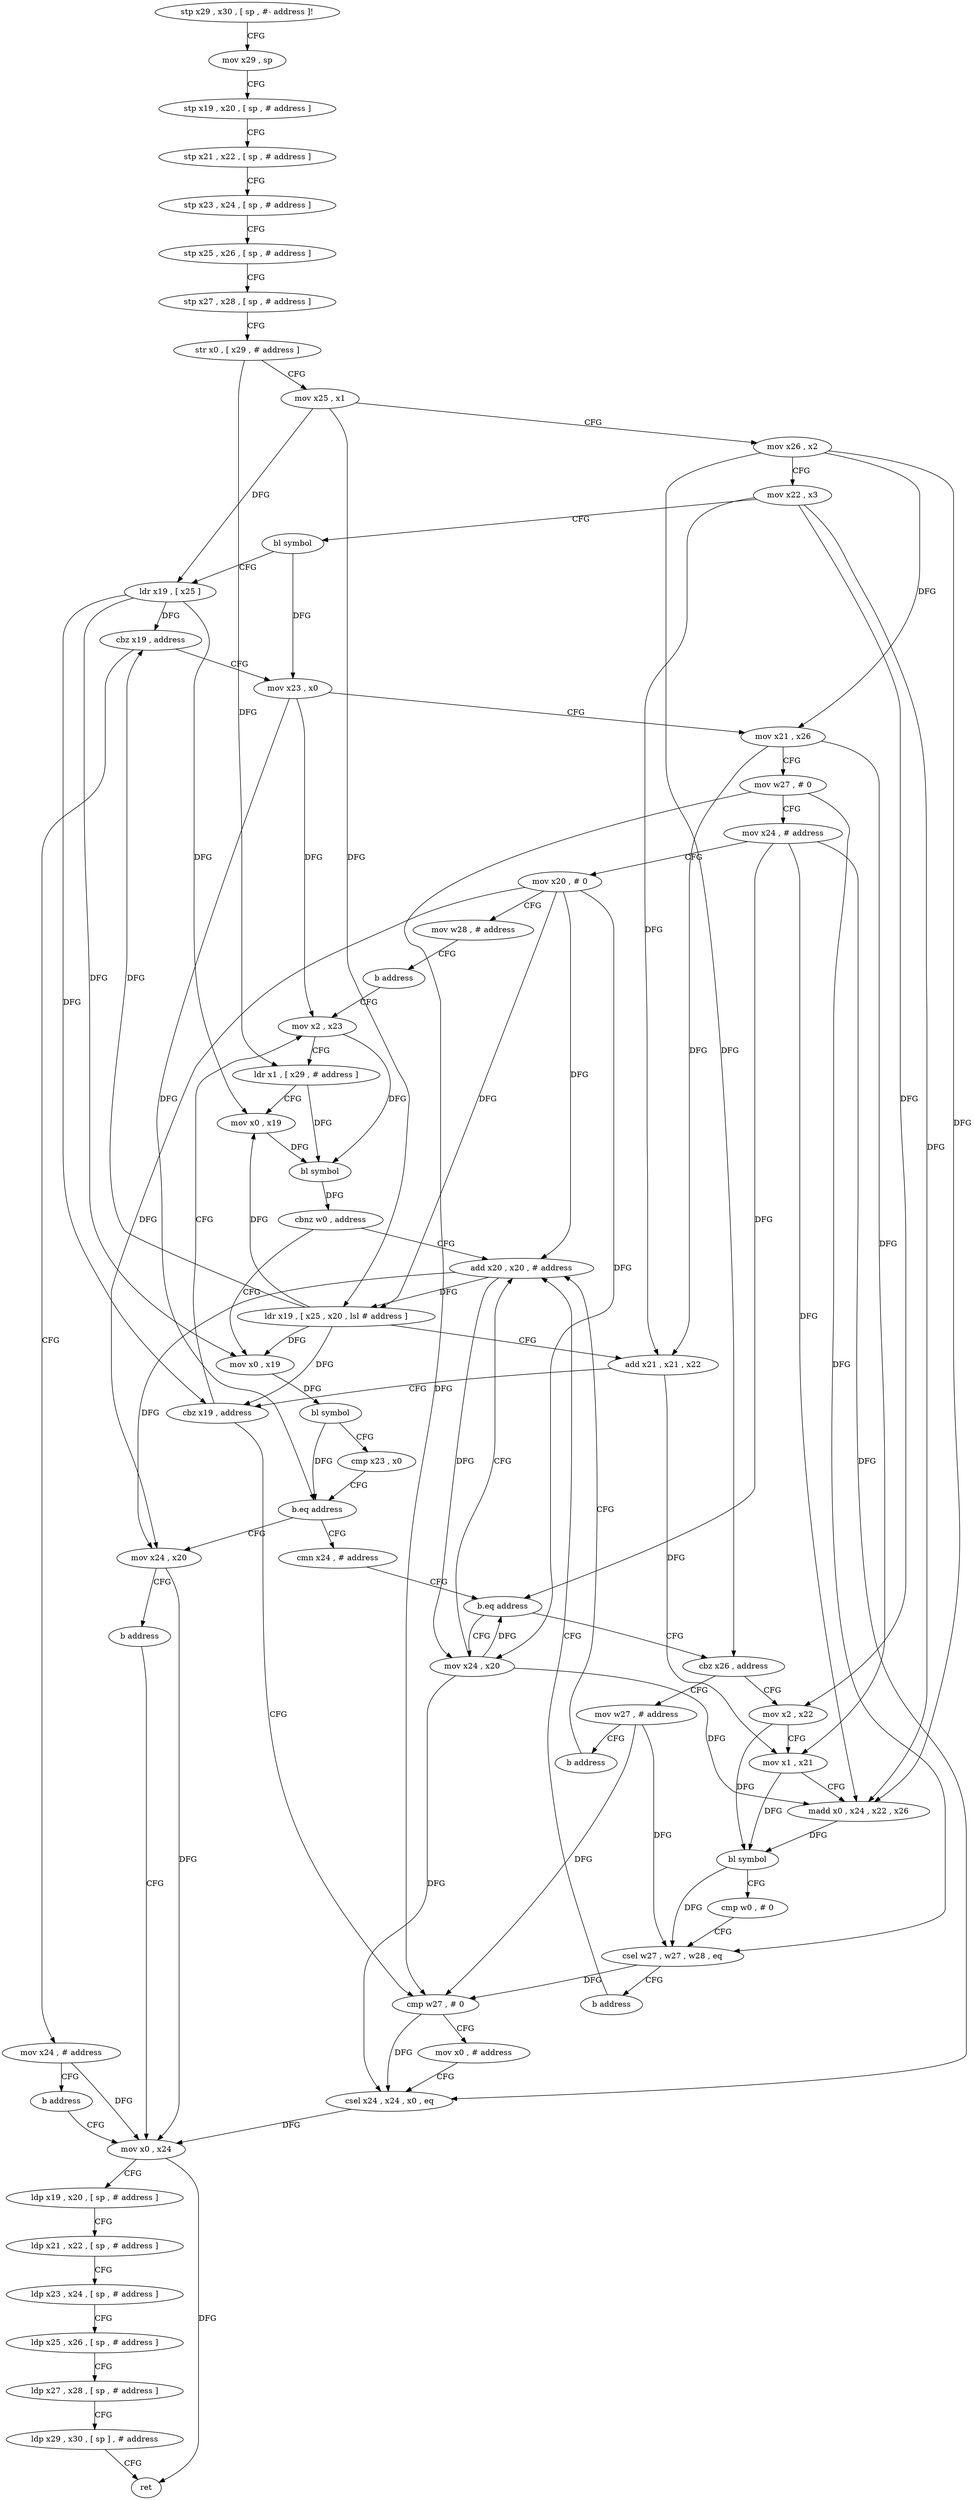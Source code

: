 digraph "func" {
"4392812" [label = "stp x29 , x30 , [ sp , #- address ]!" ]
"4392816" [label = "mov x29 , sp" ]
"4392820" [label = "stp x19 , x20 , [ sp , # address ]" ]
"4392824" [label = "stp x21 , x22 , [ sp , # address ]" ]
"4392828" [label = "stp x23 , x24 , [ sp , # address ]" ]
"4392832" [label = "stp x25 , x26 , [ sp , # address ]" ]
"4392836" [label = "stp x27 , x28 , [ sp , # address ]" ]
"4392840" [label = "str x0 , [ x29 , # address ]" ]
"4392844" [label = "mov x25 , x1" ]
"4392848" [label = "mov x26 , x2" ]
"4392852" [label = "mov x22 , x3" ]
"4392856" [label = "bl symbol" ]
"4392860" [label = "ldr x19 , [ x25 ]" ]
"4392864" [label = "cbz x19 , address" ]
"4393052" [label = "mov x24 , # address" ]
"4392868" [label = "mov x23 , x0" ]
"4393056" [label = "b address" ]
"4393020" [label = "mov x0 , x24" ]
"4392872" [label = "mov x21 , x26" ]
"4392876" [label = "mov w27 , # 0" ]
"4392880" [label = "mov x24 , # address" ]
"4392884" [label = "mov x20 , # 0" ]
"4392888" [label = "mov w28 , # address" ]
"4392892" [label = "b address" ]
"4392924" [label = "mov x2 , x23" ]
"4393024" [label = "ldp x19 , x20 , [ sp , # address ]" ]
"4393028" [label = "ldp x21 , x22 , [ sp , # address ]" ]
"4393032" [label = "ldp x23 , x24 , [ sp , # address ]" ]
"4393036" [label = "ldp x25 , x26 , [ sp , # address ]" ]
"4393040" [label = "ldp x27 , x28 , [ sp , # address ]" ]
"4393044" [label = "ldp x29 , x30 , [ sp ] , # address" ]
"4393048" [label = "ret" ]
"4392928" [label = "ldr x1 , [ x29 , # address ]" ]
"4392932" [label = "mov x0 , x19" ]
"4392936" [label = "bl symbol" ]
"4392940" [label = "cbnz w0 , address" ]
"4392908" [label = "add x20 , x20 , # address" ]
"4392944" [label = "mov x0 , x19" ]
"4392912" [label = "ldr x19 , [ x25 , x20 , lsl # address ]" ]
"4392916" [label = "add x21 , x21 , x22" ]
"4392920" [label = "cbz x19 , address" ]
"4393008" [label = "cmp w27 , # 0" ]
"4392948" [label = "bl symbol" ]
"4392952" [label = "cmp x23 , x0" ]
"4392956" [label = "b.eq address" ]
"4392896" [label = "mov x24 , x20" ]
"4392960" [label = "cmn x24 , # address" ]
"4393012" [label = "mov x0 , # address" ]
"4393016" [label = "csel x24 , x24 , x0 , eq" ]
"4392900" [label = "b address" ]
"4392964" [label = "b.eq address" ]
"4392904" [label = "mov x24 , x20" ]
"4392968" [label = "cbz x26 , address" ]
"4393000" [label = "mov w27 , # address" ]
"4392972" [label = "mov x2 , x22" ]
"4393004" [label = "b address" ]
"4392976" [label = "mov x1 , x21" ]
"4392980" [label = "madd x0 , x24 , x22 , x26" ]
"4392984" [label = "bl symbol" ]
"4392988" [label = "cmp w0 , # 0" ]
"4392992" [label = "csel w27 , w27 , w28 , eq" ]
"4392996" [label = "b address" ]
"4392812" -> "4392816" [ label = "CFG" ]
"4392816" -> "4392820" [ label = "CFG" ]
"4392820" -> "4392824" [ label = "CFG" ]
"4392824" -> "4392828" [ label = "CFG" ]
"4392828" -> "4392832" [ label = "CFG" ]
"4392832" -> "4392836" [ label = "CFG" ]
"4392836" -> "4392840" [ label = "CFG" ]
"4392840" -> "4392844" [ label = "CFG" ]
"4392840" -> "4392928" [ label = "DFG" ]
"4392844" -> "4392848" [ label = "CFG" ]
"4392844" -> "4392860" [ label = "DFG" ]
"4392844" -> "4392912" [ label = "DFG" ]
"4392848" -> "4392852" [ label = "CFG" ]
"4392848" -> "4392872" [ label = "DFG" ]
"4392848" -> "4392968" [ label = "DFG" ]
"4392848" -> "4392980" [ label = "DFG" ]
"4392852" -> "4392856" [ label = "CFG" ]
"4392852" -> "4392916" [ label = "DFG" ]
"4392852" -> "4392972" [ label = "DFG" ]
"4392852" -> "4392980" [ label = "DFG" ]
"4392856" -> "4392860" [ label = "CFG" ]
"4392856" -> "4392868" [ label = "DFG" ]
"4392860" -> "4392864" [ label = "DFG" ]
"4392860" -> "4392932" [ label = "DFG" ]
"4392860" -> "4392920" [ label = "DFG" ]
"4392860" -> "4392944" [ label = "DFG" ]
"4392864" -> "4393052" [ label = "CFG" ]
"4392864" -> "4392868" [ label = "CFG" ]
"4393052" -> "4393056" [ label = "CFG" ]
"4393052" -> "4393020" [ label = "DFG" ]
"4392868" -> "4392872" [ label = "CFG" ]
"4392868" -> "4392924" [ label = "DFG" ]
"4392868" -> "4392956" [ label = "DFG" ]
"4393056" -> "4393020" [ label = "CFG" ]
"4393020" -> "4393024" [ label = "CFG" ]
"4393020" -> "4393048" [ label = "DFG" ]
"4392872" -> "4392876" [ label = "CFG" ]
"4392872" -> "4392916" [ label = "DFG" ]
"4392872" -> "4392976" [ label = "DFG" ]
"4392876" -> "4392880" [ label = "CFG" ]
"4392876" -> "4393008" [ label = "DFG" ]
"4392876" -> "4392992" [ label = "DFG" ]
"4392880" -> "4392884" [ label = "CFG" ]
"4392880" -> "4392964" [ label = "DFG" ]
"4392880" -> "4393016" [ label = "DFG" ]
"4392880" -> "4392980" [ label = "DFG" ]
"4392884" -> "4392888" [ label = "CFG" ]
"4392884" -> "4392908" [ label = "DFG" ]
"4392884" -> "4392912" [ label = "DFG" ]
"4392884" -> "4392896" [ label = "DFG" ]
"4392884" -> "4392904" [ label = "DFG" ]
"4392888" -> "4392892" [ label = "CFG" ]
"4392892" -> "4392924" [ label = "CFG" ]
"4392924" -> "4392928" [ label = "CFG" ]
"4392924" -> "4392936" [ label = "DFG" ]
"4393024" -> "4393028" [ label = "CFG" ]
"4393028" -> "4393032" [ label = "CFG" ]
"4393032" -> "4393036" [ label = "CFG" ]
"4393036" -> "4393040" [ label = "CFG" ]
"4393040" -> "4393044" [ label = "CFG" ]
"4393044" -> "4393048" [ label = "CFG" ]
"4392928" -> "4392932" [ label = "CFG" ]
"4392928" -> "4392936" [ label = "DFG" ]
"4392932" -> "4392936" [ label = "DFG" ]
"4392936" -> "4392940" [ label = "DFG" ]
"4392940" -> "4392908" [ label = "CFG" ]
"4392940" -> "4392944" [ label = "CFG" ]
"4392908" -> "4392912" [ label = "DFG" ]
"4392908" -> "4392896" [ label = "DFG" ]
"4392908" -> "4392904" [ label = "DFG" ]
"4392944" -> "4392948" [ label = "DFG" ]
"4392912" -> "4392916" [ label = "CFG" ]
"4392912" -> "4392864" [ label = "DFG" ]
"4392912" -> "4392932" [ label = "DFG" ]
"4392912" -> "4392920" [ label = "DFG" ]
"4392912" -> "4392944" [ label = "DFG" ]
"4392916" -> "4392920" [ label = "CFG" ]
"4392916" -> "4392976" [ label = "DFG" ]
"4392920" -> "4393008" [ label = "CFG" ]
"4392920" -> "4392924" [ label = "CFG" ]
"4393008" -> "4393012" [ label = "CFG" ]
"4393008" -> "4393016" [ label = "DFG" ]
"4392948" -> "4392952" [ label = "CFG" ]
"4392948" -> "4392956" [ label = "DFG" ]
"4392952" -> "4392956" [ label = "CFG" ]
"4392956" -> "4392896" [ label = "CFG" ]
"4392956" -> "4392960" [ label = "CFG" ]
"4392896" -> "4392900" [ label = "CFG" ]
"4392896" -> "4393020" [ label = "DFG" ]
"4392960" -> "4392964" [ label = "CFG" ]
"4393012" -> "4393016" [ label = "CFG" ]
"4393016" -> "4393020" [ label = "DFG" ]
"4392900" -> "4393020" [ label = "CFG" ]
"4392964" -> "4392904" [ label = "CFG" ]
"4392964" -> "4392968" [ label = "CFG" ]
"4392904" -> "4392908" [ label = "CFG" ]
"4392904" -> "4392964" [ label = "DFG" ]
"4392904" -> "4393016" [ label = "DFG" ]
"4392904" -> "4392980" [ label = "DFG" ]
"4392968" -> "4393000" [ label = "CFG" ]
"4392968" -> "4392972" [ label = "CFG" ]
"4393000" -> "4393004" [ label = "CFG" ]
"4393000" -> "4393008" [ label = "DFG" ]
"4393000" -> "4392992" [ label = "DFG" ]
"4392972" -> "4392976" [ label = "CFG" ]
"4392972" -> "4392984" [ label = "DFG" ]
"4393004" -> "4392908" [ label = "CFG" ]
"4392976" -> "4392980" [ label = "CFG" ]
"4392976" -> "4392984" [ label = "DFG" ]
"4392980" -> "4392984" [ label = "DFG" ]
"4392984" -> "4392988" [ label = "CFG" ]
"4392984" -> "4392992" [ label = "DFG" ]
"4392988" -> "4392992" [ label = "CFG" ]
"4392992" -> "4392996" [ label = "CFG" ]
"4392992" -> "4393008" [ label = "DFG" ]
"4392996" -> "4392908" [ label = "CFG" ]
}
